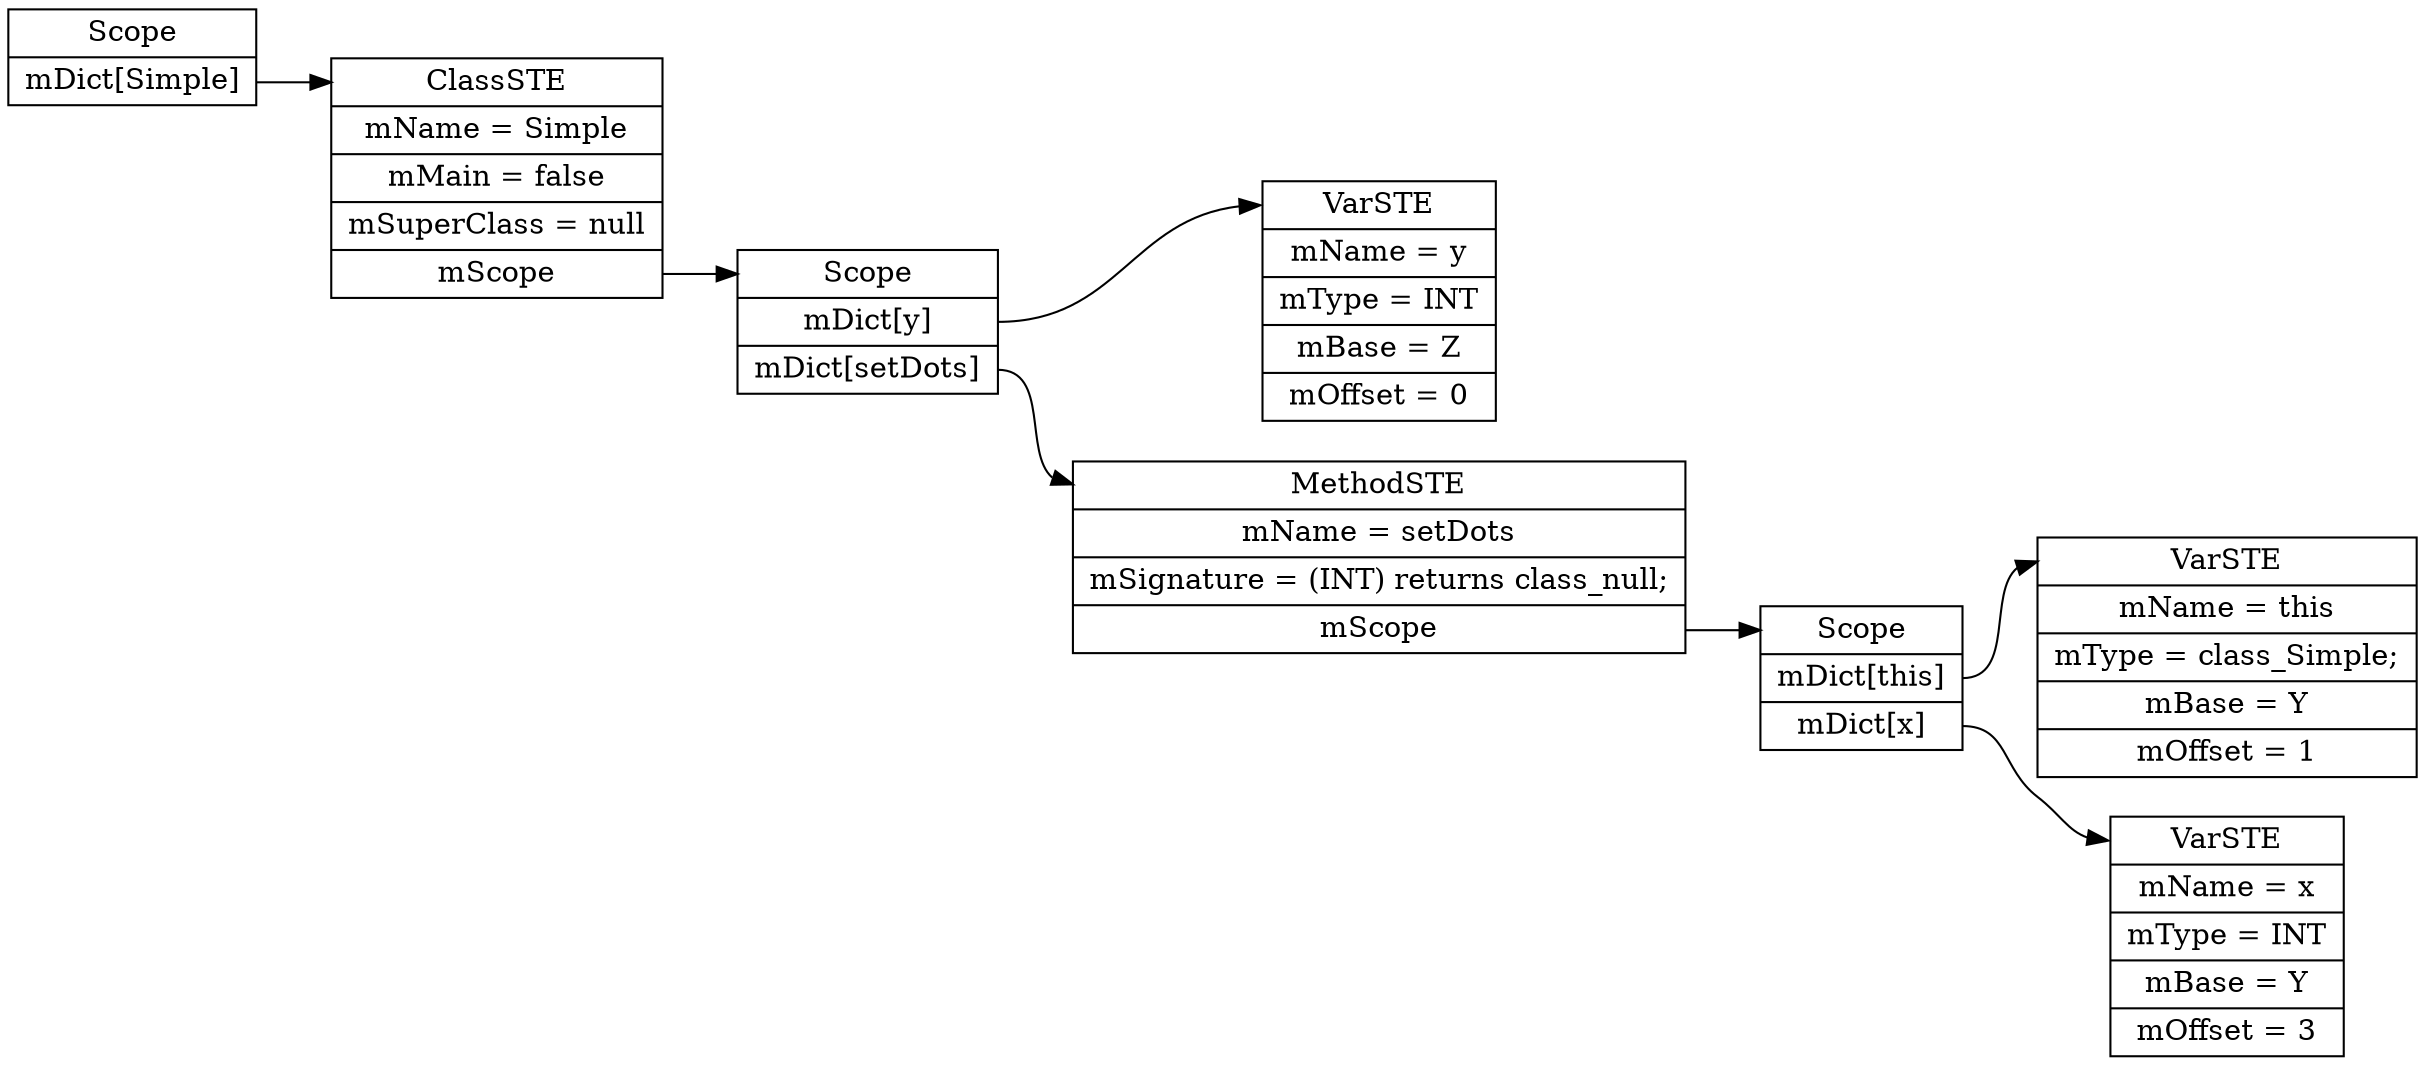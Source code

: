 digraph SymTable {
	graph [rankdir="LR"];
	node [shape=record];
	0 [label=" <f0> Scope | <f1> mDict\[Simple\] "];
	0:<f1> -> 1:<f0>;
	1 [label=" <f0> ClassSTE | <f1> mName = Simple| <f2> mMain = false| <f3> mSuperClass = null| <f4> mScope "];
	1:<f4> -> 2:<f0>;
	2 [label=" <f0> Scope | <f1> mDict\[y\] | <f2> mDict\[setDots\] "];
	2:<f1> -> 3:<f0>;
	3 [label=" <f0> VarSTE | <f1> mName = y| <f2> mType = INT| <f3> mBase = Z| <f4> mOffset = 0"];
	2:<f2> -> 4:<f0>;
	4 [label=" <f0> MethodSTE | <f1> mName = setDots| <f2> mSignature = (INT) returns class_null;| <f3> mScope "];
	4:<f3> -> 5:<f0>;
	5 [label=" <f0> Scope | <f1> mDict\[this\] | <f2> mDict\[x\] "];
	5:<f1> -> 6:<f0>;
	6 [label=" <f0> VarSTE | <f1> mName = this| <f2> mType = class_Simple;| <f3> mBase = Y| <f4> mOffset = 1"];
	5:<f2> -> 7:<f0>;
	7 [label=" <f0> VarSTE | <f1> mName = x| <f2> mType = INT| <f3> mBase = Y| <f4> mOffset = 3"];
}
